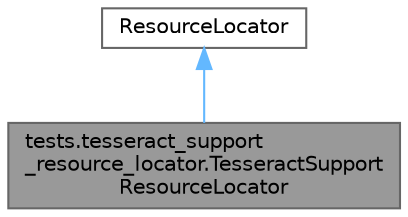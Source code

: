 digraph "tests.tesseract_support_resource_locator.TesseractSupportResourceLocator"
{
 // LATEX_PDF_SIZE
  bgcolor="transparent";
  edge [fontname=Helvetica,fontsize=10,labelfontname=Helvetica,labelfontsize=10];
  node [fontname=Helvetica,fontsize=10,shape=box,height=0.2,width=0.4];
  Node1 [label="tests.tesseract_support\l_resource_locator.TesseractSupport\lResourceLocator",height=0.2,width=0.4,color="gray40", fillcolor="grey60", style="filled", fontcolor="black",tooltip=" "];
  Node2 -> Node1 [dir="back",color="steelblue1",style="solid"];
  Node2 [label="ResourceLocator",height=0.2,width=0.4,color="gray40", fillcolor="white", style="filled",tooltip=" "];
}
